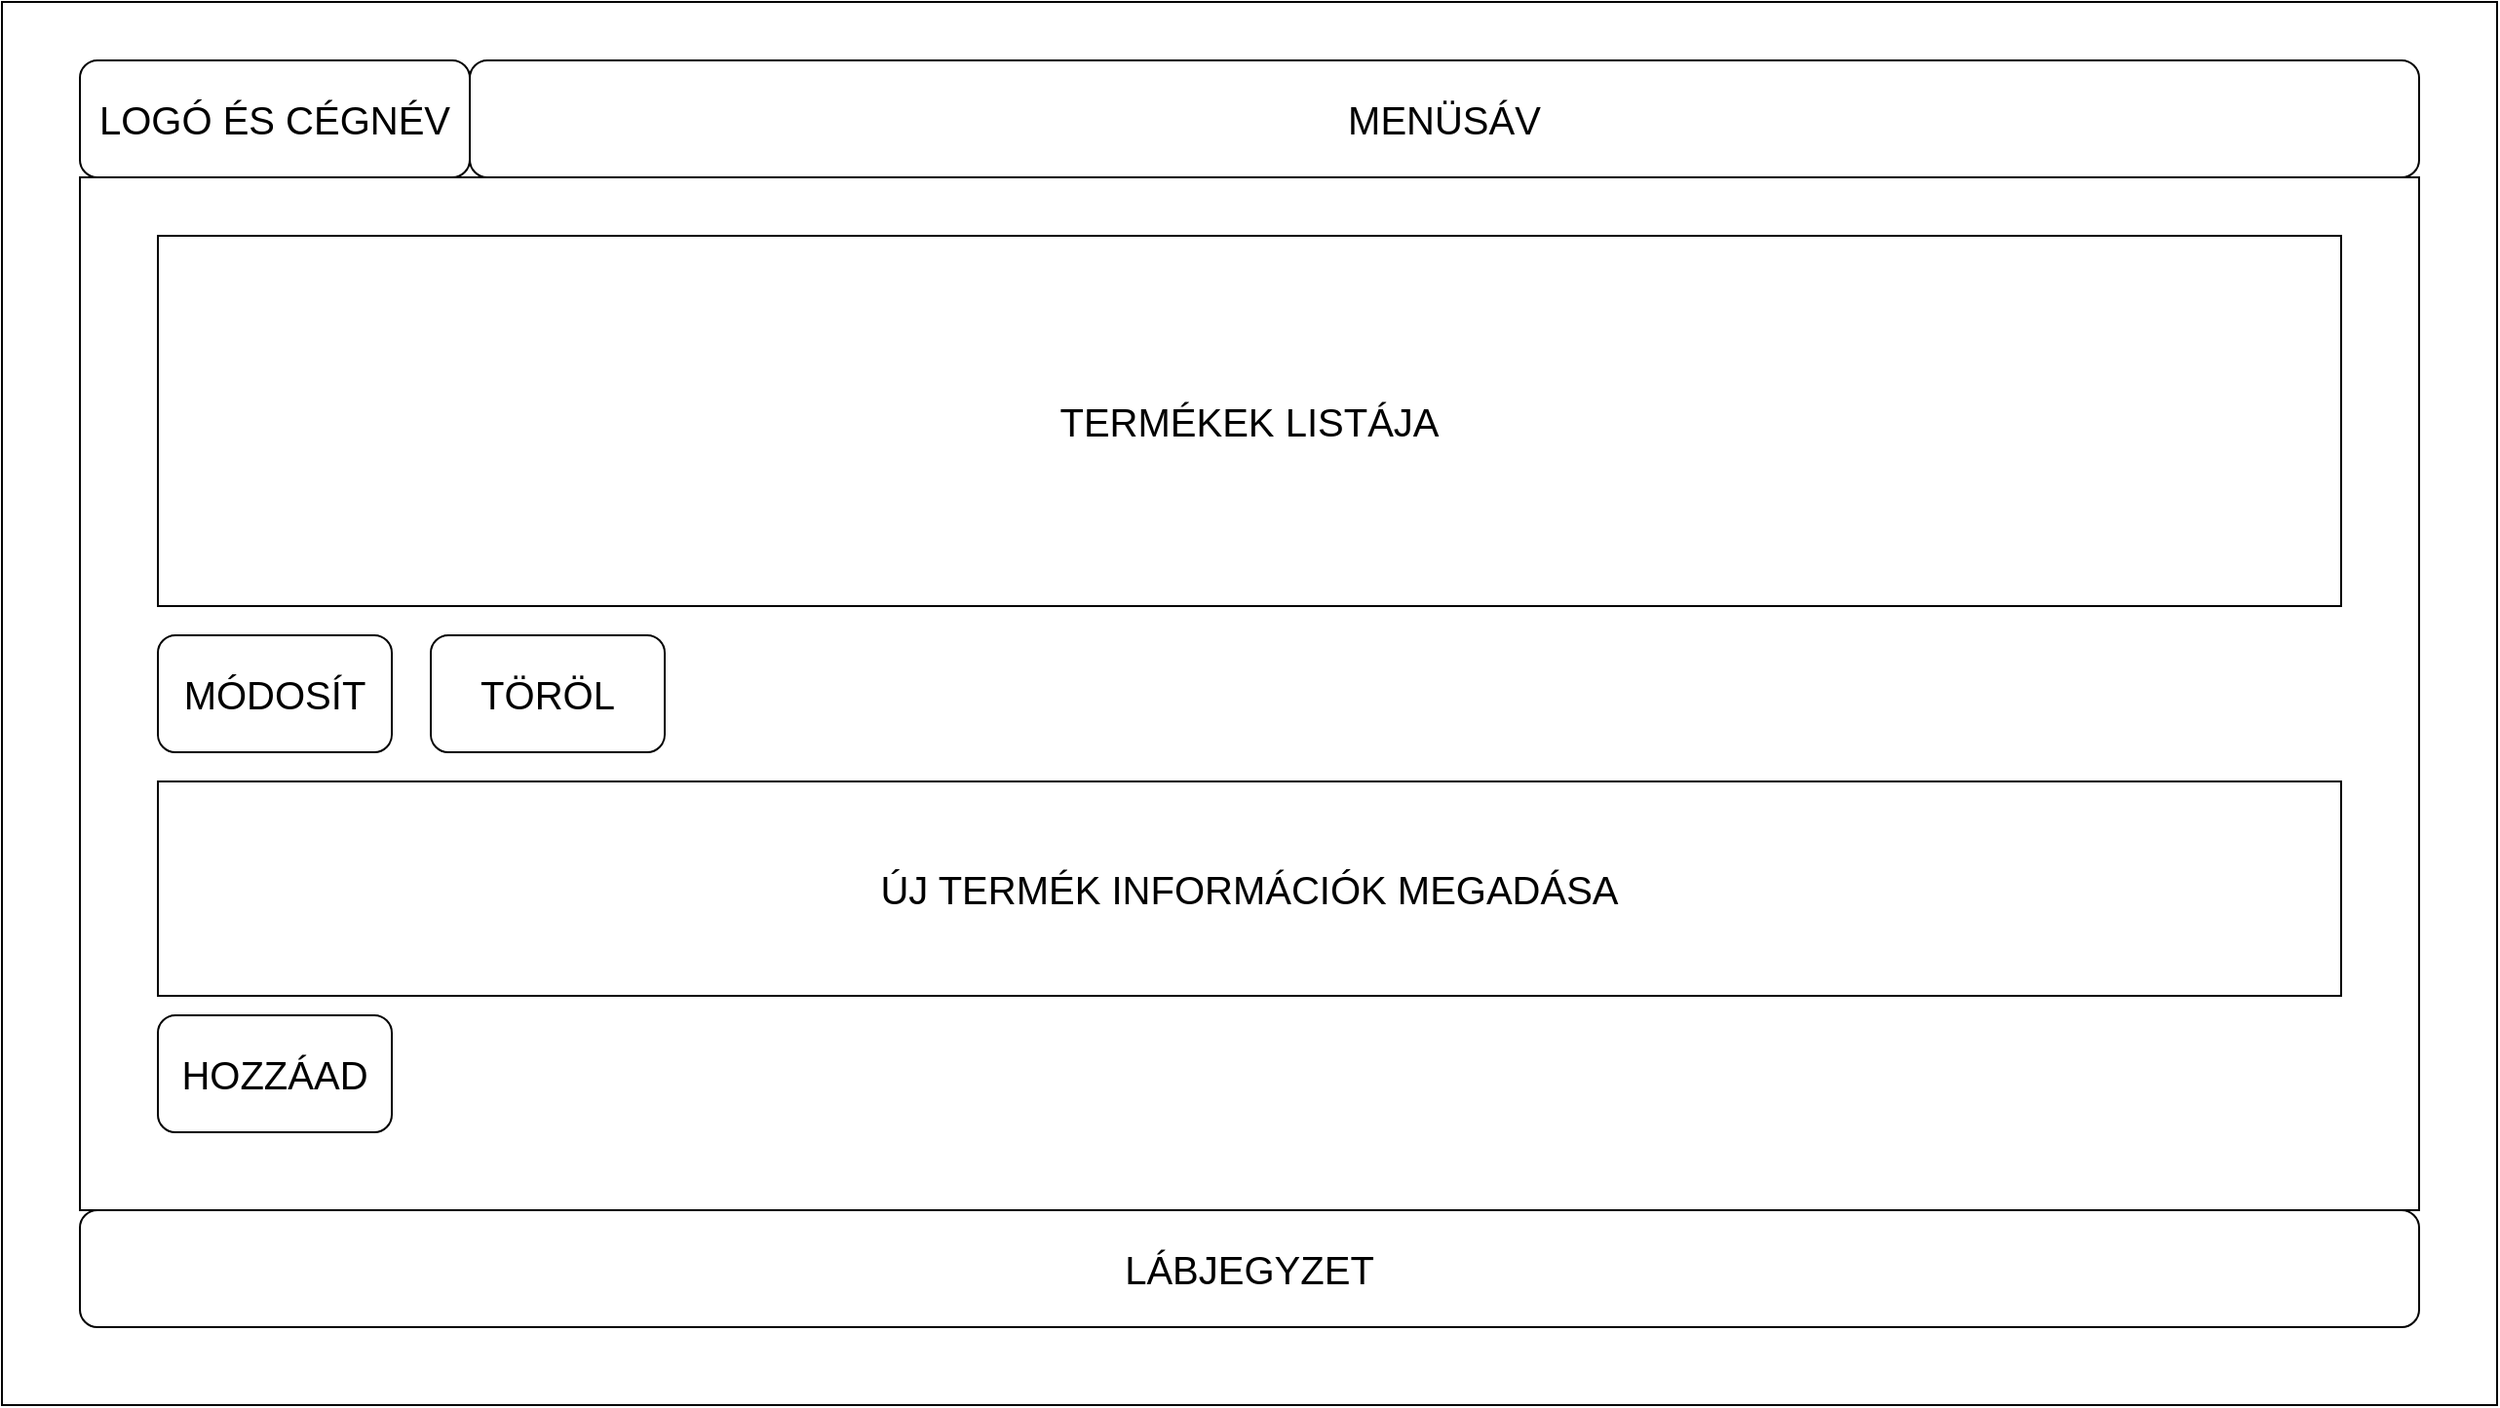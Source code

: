 <mxfile version="22.0.3" type="device">
  <diagram name="Page-1" id="0_qen5kPaUgBqT1i1uQZ">
    <mxGraphModel dx="1434" dy="846" grid="1" gridSize="10" guides="1" tooltips="1" connect="1" arrows="1" fold="1" page="1" pageScale="1" pageWidth="850" pageHeight="1100" math="0" shadow="0">
      <root>
        <mxCell id="0" />
        <mxCell id="1" parent="0" />
        <mxCell id="x8Xf7ZDneE2V1mPHEaKP-1" value="" style="rounded=0;whiteSpace=wrap;html=1;fontSize=20;" parent="1" vertex="1">
          <mxGeometry width="1280" height="720" as="geometry" />
        </mxCell>
        <mxCell id="x8Xf7ZDneE2V1mPHEaKP-2" value="MENÜSÁV" style="rounded=1;whiteSpace=wrap;html=1;fontSize=20;" parent="1" vertex="1">
          <mxGeometry x="240" y="30" width="1000" height="60" as="geometry" />
        </mxCell>
        <mxCell id="x8Xf7ZDneE2V1mPHEaKP-3" value="LÁBJEGYZET" style="rounded=1;whiteSpace=wrap;html=1;fontSize=20;" parent="1" vertex="1">
          <mxGeometry x="40" y="620" width="1200" height="60" as="geometry" />
        </mxCell>
        <mxCell id="x8Xf7ZDneE2V1mPHEaKP-4" value="LOGÓ ÉS CÉGNÉV" style="rounded=1;whiteSpace=wrap;html=1;fontSize=20;" parent="1" vertex="1">
          <mxGeometry x="40" y="30" width="200" height="60" as="geometry" />
        </mxCell>
        <mxCell id="x8Xf7ZDneE2V1mPHEaKP-5" value="" style="rounded=0;whiteSpace=wrap;html=1;fontSize=20;" parent="1" vertex="1">
          <mxGeometry x="40" y="90" width="1200" height="530" as="geometry" />
        </mxCell>
        <mxCell id="x8Xf7ZDneE2V1mPHEaKP-25" value="TERMÉKEK LISTÁJA" style="rounded=0;whiteSpace=wrap;html=1;fontSize=20;" parent="1" vertex="1">
          <mxGeometry x="80" y="120" width="1120" height="190" as="geometry" />
        </mxCell>
        <mxCell id="x8Xf7ZDneE2V1mPHEaKP-26" value="TÖRÖL" style="rounded=1;whiteSpace=wrap;html=1;fontSize=20;" parent="1" vertex="1">
          <mxGeometry x="220" y="325" width="120" height="60" as="geometry" />
        </mxCell>
        <mxCell id="x8Xf7ZDneE2V1mPHEaKP-27" value="MÓDOSÍT" style="rounded=1;whiteSpace=wrap;html=1;fontSize=20;" parent="1" vertex="1">
          <mxGeometry x="80" y="325" width="120" height="60" as="geometry" />
        </mxCell>
        <mxCell id="x8Xf7ZDneE2V1mPHEaKP-29" value="ÚJ TERMÉK INFORMÁCIÓK MEGADÁSA" style="rounded=0;whiteSpace=wrap;html=1;fontSize=20;" parent="1" vertex="1">
          <mxGeometry x="80" y="400" width="1120" height="110" as="geometry" />
        </mxCell>
        <mxCell id="x8Xf7ZDneE2V1mPHEaKP-30" value="HOZZÁAD" style="rounded=1;whiteSpace=wrap;html=1;fontSize=20;" parent="1" vertex="1">
          <mxGeometry x="80" y="520" width="120" height="60" as="geometry" />
        </mxCell>
      </root>
    </mxGraphModel>
  </diagram>
</mxfile>
